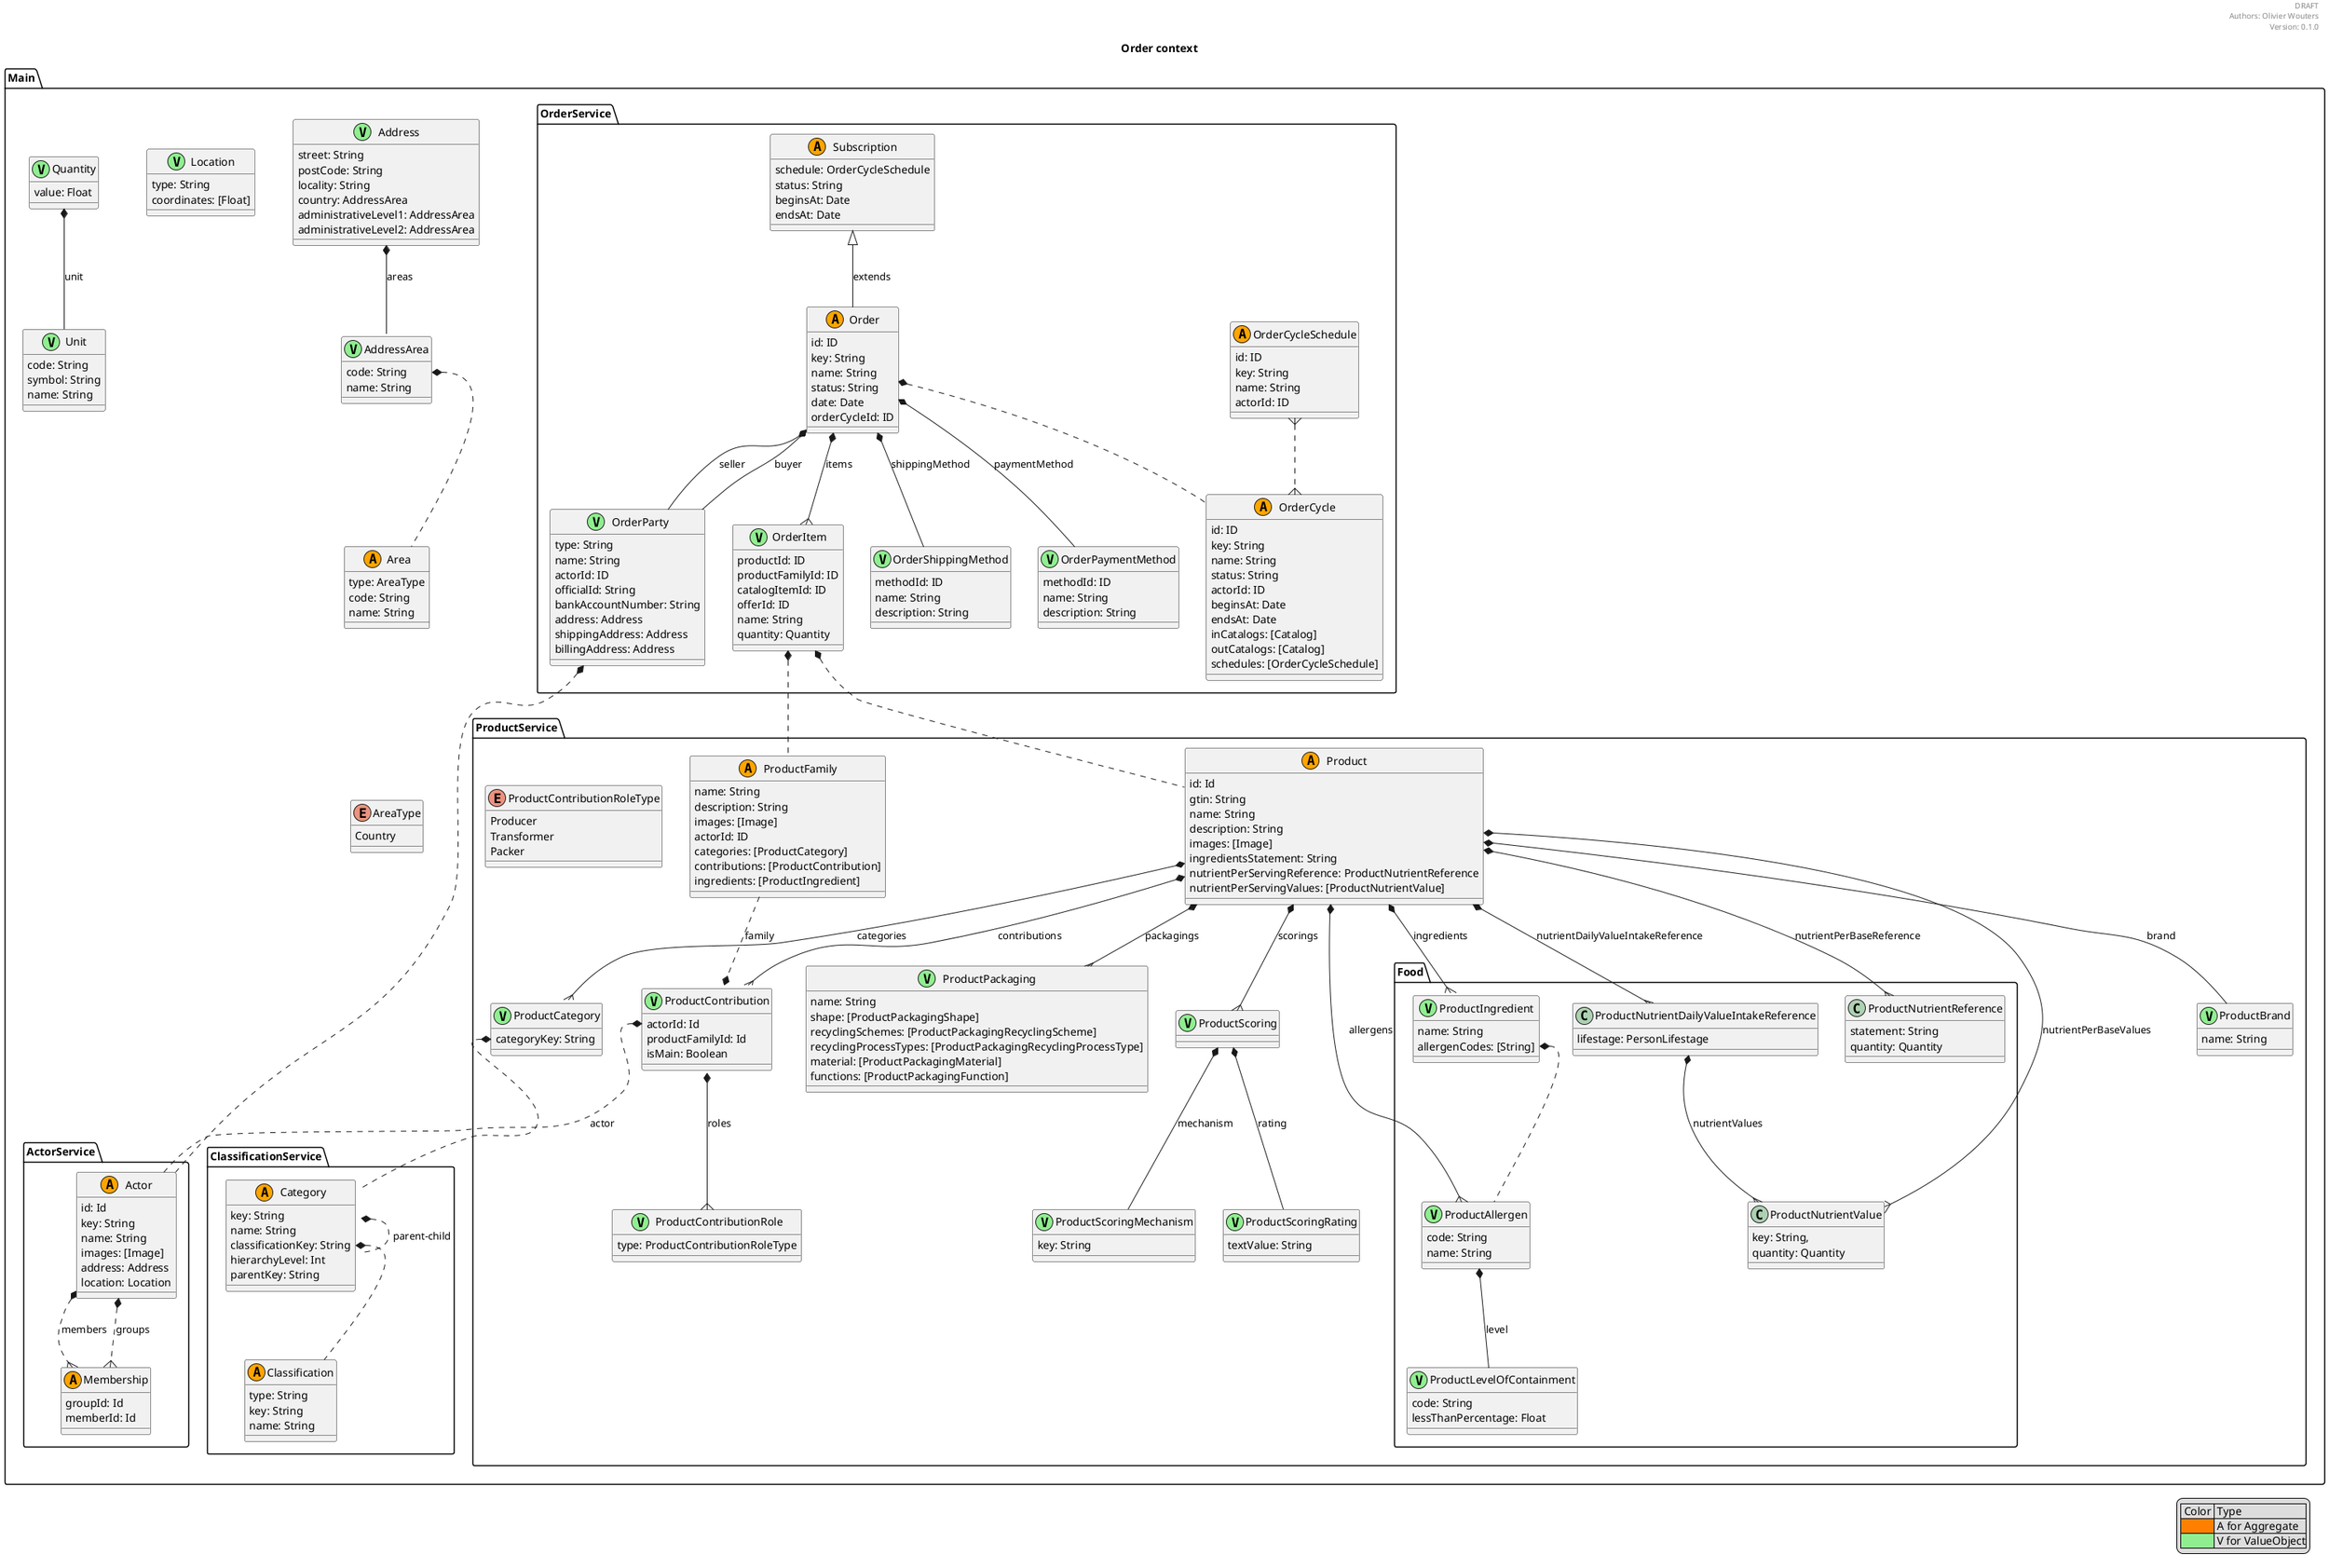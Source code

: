 @startuml

header
DRAFT
Authors: Olivier Wouters
Version: 0.1.0
endheader

legend right
    | Color | Type |
    |<#ff7f00>| A for Aggregate|
    |<#90ee90>| V for ValueObject|
endlegend

title Order context

namespace Main {
  
  class Address << (V,lightgreen) >> {
    street: String
    postCode: String
    locality: String
    country: AddressArea
    administrativeLevel1: AddressArea
    administrativeLevel2: AddressArea
  }
  
  Address *-- AddressArea : "areas"
  
  class AddressArea << (V,lightgreen) >> {
    code: String
    name: String
  }
  
  AddressArea::code *.. Area
  
  class Area << (A,orange) >> {
    type: AreaType
    code: String
    name: String
  }
  
  Area .[hidden]. AreaType
  
  enum AreaType {
      Country
  }
  
  class Location << (V,lightgreen) >> {
      type: String
      coordinates: [Float]
  }
  
  class Quantity << (V,lightgreen) >> {
    value: Float
  }
  
  Quantity *-- Unit : unit
  
  class Unit << (V,lightgreen) >> {
    code: String
    symbol: String
    name: String
  }
  
  namespace ActorService {
  
    class Actor << (A,orange) >> {
      id: Id
      key: String
      name: String
      images: [Image]
      address: Address
      location: Location
    }
    
    class Membership << (A,orange) >> {
      groupId: Id
      memberId: Id
    }
  
    Actor *..{ Membership : members
    Actor *..{ Membership : groups
  }
  
  namespace ClassificationService {
    
    class Classification << (A,orange) >> {
      type: String
      key: String
      name: String
    }
    
    class Category << (A,orange) >> {
      key: String
      name: String
      classificationKey: String
      hierarchyLevel: Int
      parentKey: String
    }
    
    Category::classificationKey *.. Classification
    Category *.. Category : parent-child
  }
  
  namespace ProductService {
  
    namespace Food {
    
      class ProductIngredient << (V,lightgreen) >> {
          name: String
          allergenCodes: [String]
      }
      
      ProductIngredient::allergenCodes *.. ProductAllergen
      
      class ProductAllergen << (V,lightgreen) >> {
        code: String
        name: String
      }
      
      ProductAllergen *-- ProductLevelOfContainment: level
      
      class ProductLevelOfContainment << (V,lightgreen) >>
      {
        code: String
        lessThanPercentage: Float
      }
      
      class ProductNutrientDailyValueIntakeReference {
        lifestage: PersonLifestage
      }
      
      ProductNutrientDailyValueIntakeReference *--{ ProductNutrientValue : nutrientValues
      
      class ProductNutrientReference {
        statement: String
        quantity: Quantity
      }
      
      class ProductNutrientValue {
        key: String,
        quantity: Quantity
      }
    
    }
  
    class Product << (A,orange) >> {
      id: Id
      gtin: String
      name: String
      description: String
      images: [Image]
      ingredientsStatement: String
      nutrientPerServingReference: ProductNutrientReference
      nutrientPerServingValues: [ProductNutrientValue]
    }
    
    Product *-- ProductBrand : brand
    Product *--{ ProductContribution : contributions
    Product *--{ ProductCategory :  categories
    
    Product *--{ ProductPackaging : packagings
    Product *--{ ProductScoring : scorings
    
    Product *--{ Main.ProductService.Food.ProductIngredient : ingredients
    Product *--{ Main.ProductService.Food.ProductAllergen : allergens
    Product *--{ Main.ProductService.Food.ProductNutrientDailyValueIntakeReference : nutrientDailyValueIntakeReference
    Product *--{ Main.ProductService.Food.ProductNutrientReference : nutrientPerBaseReference
    Product *--{ Main.ProductService.Food.ProductNutrientValue : nutrientPerBaseValues
    
    class ProductBrand << (V,lightgreen) >> { 
      name: String
    }
    
    class ProductContribution << (V,lightgreen) >> {
        actorId: Id
        productFamilyId: Id
        isMain: Boolean
    }
    
    ProductContribution::actorId *.. Main.ActorService.Actor : actor
    ProductContribution *--{ ProductContributionRole : roles
    ProductContribution::familyId *.up. ProductFamily : family
    
    enum ProductContributionRoleType {
      Producer
      Transformer
      Packer
    }
    
    class ProductContributionRole << (V,lightgreen) >> {
      type: ProductContributionRoleType
    }
    
    class ProductCategory << (V,lightgreen) >> {
      categoryKey: String
    }
  
    ProductCategory::categoryKey *.. Main.ClassificationService.Category
    
    
    class ProductPackaging << (V,lightgreen) >> {
      name: String
      shape: [ProductPackagingShape]
      recyclingSchemes: [ProductPackagingRecyclingScheme]
      recyclingProcessTypes: [ProductPackagingRecyclingProcessType]
      material: [ProductPackagingMaterial]
      functions: [ProductPackagingFunction]
    }
    
    class ProductScoring << (V,lightgreen) >> {
      
    }
    
    ProductScoring *-- ProductScoringRating : rating
    ProductScoring *-- ProductScoringMechanism : mechanism
    
    class ProductScoringRating << (V,lightgreen) >> {
      textValue: String
    }
    
    class ProductScoringMechanism << (V,lightgreen) >> {
      key: String
    }
    
    class ProductFamily << (A,orange) >> {
      name: String
      description: String
      images: [Image]
      actorId: ID
      categories: [ProductCategory]
      contributions: [ProductContribution]
      ingredients: [ProductIngredient]
    }
    
  }
  
  namespace OrderService {  

    class Order << (A,orange) >> {
        id: ID
        key: String
        name: String
        status: String
        date: Date
        orderCycleId: ID
    }
    
    
    Order *--{ OrderItem : items
    Order *-- OrderParty : buyer
    Order *-- OrderParty : seller
    Order *-- OrderShippingMethod : shippingMethod
    Order *-- OrderPaymentMethod : paymentMethod
    Order *.. OrderCycle

    class OrderItem << (V,lightgreen) >> {
        productId: ID
        productFamilyId: ID
        catalogItemId: ID
        offerId: ID
        name: String
        quantity: Quantity
    }
    
    OrderItem *.. Main.ProductService.Product
    OrderItem *.. Main.ProductService.ProductFamily
    
    class OrderParty << (V,lightgreen) >> {
      type: String
      name: String
      actorId: ID
      officialId: String
      bankAccountNumber: String
      address: Address
      shippingAddress: Address
      billingAddress: Address
    }
    
    OrderParty *.. Main.ActorService.Actor
    
    class OrderShippingMethod << (V,lightgreen) >> {
        methodId: ID
        name: String
        description: String
    } 
    
    class OrderPaymentMethod << (V,lightgreen) >> {
        methodId: ID
        name: String
        description: String
    } 

    class OrderCycle << (A,orange) >> {
        id: ID
        key: String
        name: String
        status: String
        actorId: ID
        beginsAt: Date
        endsAt: Date
        inCatalogs: [Catalog]
        outCatalogs: [Catalog]
        schedules: [OrderCycleSchedule]
    }

    class OrderCycleSchedule << (A,orange) >> {
        id: ID
        key: String
        name: String
        actorId: ID
    }
    
    OrderCycleSchedule }..{ OrderCycle

    class Subscription << (A,orange) >> {
        schedule: OrderCycleSchedule
        status: String
        beginsAt: Date
        endsAt: Date
    }
    
    Subscription <|-- Order : extends 
    
  }
  
}

@enduml
